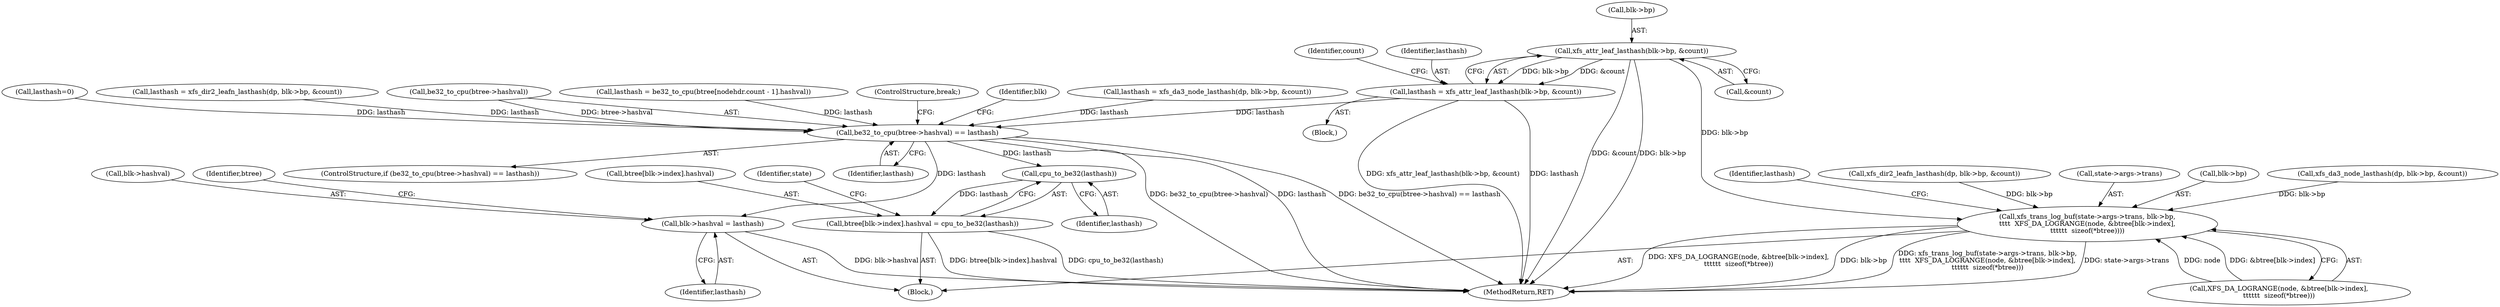 digraph "0_linux_c88547a8119e3b581318ab65e9b72f27f23e641d@pointer" {
"1000148" [label="(Call,xfs_attr_leaf_lasthash(blk->bp, &count))"];
"1000146" [label="(Call,lasthash = xfs_attr_leaf_lasthash(blk->bp, &count))"];
"1000224" [label="(Call,be32_to_cpu(btree->hashval) == lasthash)"];
"1000231" [label="(Call,blk->hashval = lasthash)"];
"1000244" [label="(Call,cpu_to_be32(lasthash))"];
"1000236" [label="(Call,btree[blk->index].hashval = cpu_to_be32(lasthash))"];
"1000246" [label="(Call,xfs_trans_log_buf(state->args->trans, blk->bp,\n\t\t\t\t  XFS_DA_LOGRANGE(node, &btree[blk->index],\n\t\t\t\t\t\t  sizeof(*btree))))"];
"1000255" [label="(Call,XFS_DA_LOGRANGE(node, &btree[blk->index],\n\t\t\t\t\t\t  sizeof(*btree)))"];
"1000267" [label="(Identifier,lasthash)"];
"1000149" [label="(Call,blk->bp)"];
"1000232" [label="(Call,blk->hashval)"];
"1000246" [label="(Call,xfs_trans_log_buf(state->args->trans, blk->bp,\n\t\t\t\t  XFS_DA_LOGRANGE(node, &btree[blk->index],\n\t\t\t\t\t\t  sizeof(*btree))))"];
"1000161" [label="(Call,lasthash = xfs_dir2_leafn_lasthash(dp, blk->bp, &count))"];
"1000163" [label="(Call,xfs_dir2_leafn_lasthash(dp, blk->bp, &count))"];
"1000245" [label="(Identifier,lasthash)"];
"1000235" [label="(Identifier,lasthash)"];
"1000244" [label="(Call,cpu_to_be32(lasthash))"];
"1000266" [label="(Call,lasthash = be32_to_cpu(btree[nodehdr.count - 1].hashval))"];
"1000156" [label="(Identifier,count)"];
"1000224" [label="(Call,be32_to_cpu(btree->hashval) == lasthash)"];
"1000230" [label="(ControlStructure,break;)"];
"1000148" [label="(Call,xfs_attr_leaf_lasthash(blk->bp, &count))"];
"1000144" [label="(Block,)"];
"1000206" [label="(Block,)"];
"1000247" [label="(Call,state->args->trans)"];
"1000237" [label="(Call,btree[blk->index].hashval)"];
"1000147" [label="(Identifier,lasthash)"];
"1000252" [label="(Call,blk->bp)"];
"1000236" [label="(Call,btree[blk->index].hashval = cpu_to_be32(lasthash))"];
"1000233" [label="(Identifier,blk)"];
"1000223" [label="(ControlStructure,if (be32_to_cpu(btree->hashval) == lasthash))"];
"1000152" [label="(Call,&count)"];
"1000177" [label="(Call,lasthash = xfs_da3_node_lasthash(dp, blk->bp, &count))"];
"1000231" [label="(Call,blk->hashval = lasthash)"];
"1000225" [label="(Call,be32_to_cpu(btree->hashval))"];
"1000278" [label="(MethodReturn,RET)"];
"1000239" [label="(Identifier,btree)"];
"1000179" [label="(Call,xfs_da3_node_lasthash(dp, blk->bp, &count))"];
"1000146" [label="(Call,lasthash = xfs_attr_leaf_lasthash(blk->bp, &count))"];
"1000108" [label="(Call,lasthash=0)"];
"1000249" [label="(Identifier,state)"];
"1000229" [label="(Identifier,lasthash)"];
"1000148" -> "1000146"  [label="AST: "];
"1000148" -> "1000152"  [label="CFG: "];
"1000149" -> "1000148"  [label="AST: "];
"1000152" -> "1000148"  [label="AST: "];
"1000146" -> "1000148"  [label="CFG: "];
"1000148" -> "1000278"  [label="DDG: &count"];
"1000148" -> "1000278"  [label="DDG: blk->bp"];
"1000148" -> "1000146"  [label="DDG: blk->bp"];
"1000148" -> "1000146"  [label="DDG: &count"];
"1000148" -> "1000246"  [label="DDG: blk->bp"];
"1000146" -> "1000144"  [label="AST: "];
"1000147" -> "1000146"  [label="AST: "];
"1000156" -> "1000146"  [label="CFG: "];
"1000146" -> "1000278"  [label="DDG: xfs_attr_leaf_lasthash(blk->bp, &count)"];
"1000146" -> "1000278"  [label="DDG: lasthash"];
"1000146" -> "1000224"  [label="DDG: lasthash"];
"1000224" -> "1000223"  [label="AST: "];
"1000224" -> "1000229"  [label="CFG: "];
"1000225" -> "1000224"  [label="AST: "];
"1000229" -> "1000224"  [label="AST: "];
"1000230" -> "1000224"  [label="CFG: "];
"1000233" -> "1000224"  [label="CFG: "];
"1000224" -> "1000278"  [label="DDG: be32_to_cpu(btree->hashval)"];
"1000224" -> "1000278"  [label="DDG: lasthash"];
"1000224" -> "1000278"  [label="DDG: be32_to_cpu(btree->hashval) == lasthash"];
"1000225" -> "1000224"  [label="DDG: btree->hashval"];
"1000177" -> "1000224"  [label="DDG: lasthash"];
"1000266" -> "1000224"  [label="DDG: lasthash"];
"1000161" -> "1000224"  [label="DDG: lasthash"];
"1000108" -> "1000224"  [label="DDG: lasthash"];
"1000224" -> "1000231"  [label="DDG: lasthash"];
"1000224" -> "1000244"  [label="DDG: lasthash"];
"1000231" -> "1000206"  [label="AST: "];
"1000231" -> "1000235"  [label="CFG: "];
"1000232" -> "1000231"  [label="AST: "];
"1000235" -> "1000231"  [label="AST: "];
"1000239" -> "1000231"  [label="CFG: "];
"1000231" -> "1000278"  [label="DDG: blk->hashval"];
"1000244" -> "1000236"  [label="AST: "];
"1000244" -> "1000245"  [label="CFG: "];
"1000245" -> "1000244"  [label="AST: "];
"1000236" -> "1000244"  [label="CFG: "];
"1000244" -> "1000236"  [label="DDG: lasthash"];
"1000236" -> "1000206"  [label="AST: "];
"1000237" -> "1000236"  [label="AST: "];
"1000249" -> "1000236"  [label="CFG: "];
"1000236" -> "1000278"  [label="DDG: btree[blk->index].hashval"];
"1000236" -> "1000278"  [label="DDG: cpu_to_be32(lasthash)"];
"1000246" -> "1000206"  [label="AST: "];
"1000246" -> "1000255"  [label="CFG: "];
"1000247" -> "1000246"  [label="AST: "];
"1000252" -> "1000246"  [label="AST: "];
"1000255" -> "1000246"  [label="AST: "];
"1000267" -> "1000246"  [label="CFG: "];
"1000246" -> "1000278"  [label="DDG: XFS_DA_LOGRANGE(node, &btree[blk->index],\n\t\t\t\t\t\t  sizeof(*btree))"];
"1000246" -> "1000278"  [label="DDG: blk->bp"];
"1000246" -> "1000278"  [label="DDG: xfs_trans_log_buf(state->args->trans, blk->bp,\n\t\t\t\t  XFS_DA_LOGRANGE(node, &btree[blk->index],\n\t\t\t\t\t\t  sizeof(*btree)))"];
"1000246" -> "1000278"  [label="DDG: state->args->trans"];
"1000179" -> "1000246"  [label="DDG: blk->bp"];
"1000163" -> "1000246"  [label="DDG: blk->bp"];
"1000255" -> "1000246"  [label="DDG: node"];
"1000255" -> "1000246"  [label="DDG: &btree[blk->index]"];
}
